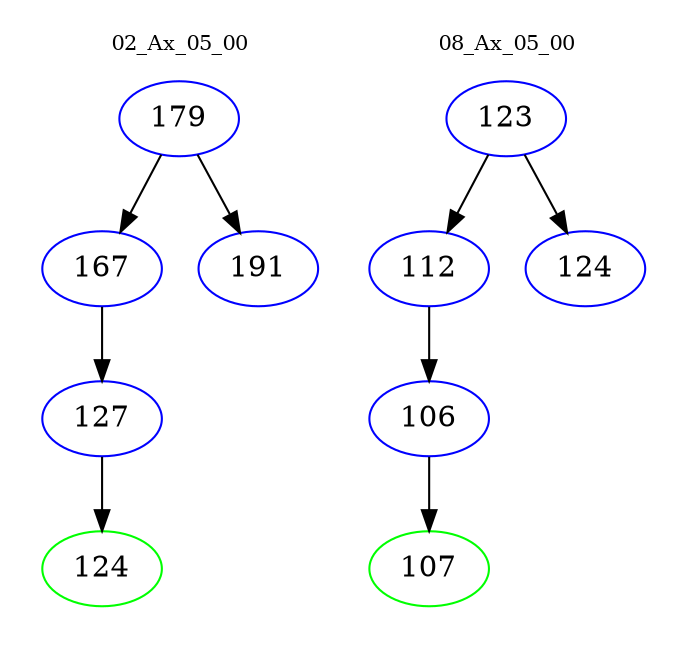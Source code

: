 digraph{
subgraph cluster_0 {
color = white
label = "02_Ax_05_00";
fontsize=10;
T0_179 [label="179", color="blue"]
T0_179 -> T0_167 [color="black"]
T0_167 [label="167", color="blue"]
T0_167 -> T0_127 [color="black"]
T0_127 [label="127", color="blue"]
T0_127 -> T0_124 [color="black"]
T0_124 [label="124", color="green"]
T0_179 -> T0_191 [color="black"]
T0_191 [label="191", color="blue"]
}
subgraph cluster_1 {
color = white
label = "08_Ax_05_00";
fontsize=10;
T1_123 [label="123", color="blue"]
T1_123 -> T1_112 [color="black"]
T1_112 [label="112", color="blue"]
T1_112 -> T1_106 [color="black"]
T1_106 [label="106", color="blue"]
T1_106 -> T1_107 [color="black"]
T1_107 [label="107", color="green"]
T1_123 -> T1_124 [color="black"]
T1_124 [label="124", color="blue"]
}
}
